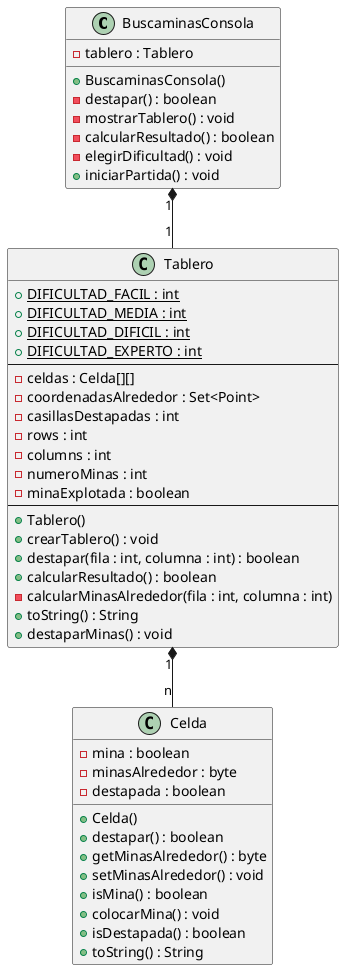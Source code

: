 @startuml
class BuscaminasConsola {
    -tablero : Tablero

    +BuscaminasConsola()
    -destapar() : boolean
    -mostrarTablero() : void
    -calcularResultado() : boolean
    -elegirDificultad() : void
    +iniciarPartida() : void
}

class Tablero {
    + {static} DIFICULTAD_FACIL : int
    + {static} DIFICULTAD_MEDIA : int
    + {static} DIFICULTAD_DIFICIL : int
    + {static} DIFICULTAD_EXPERTO : int
    ---
    -celdas : Celda[][]
    -coordenadasAlrededor : Set<Point>
    -casillasDestapadas : int
    -rows : int
    -columns : int
    -numeroMinas : int
    -minaExplotada : boolean
    ---
    +Tablero()
    +crearTablero() : void
    +destapar(fila : int, columna : int) : boolean
    +calcularResultado() : boolean
    -calcularMinasAlrededor(fila : int, columna : int)
    +toString() : String
    +destaparMinas() : void
}

class Celda {
    -mina : boolean
    -minasAlrededor : byte
    -destapada : boolean

    +Celda()
    +destapar() : boolean
    +getMinasAlrededor() : byte
    +setMinasAlrededor() : void
    +isMina() : boolean
    +colocarMina() : void
    +isDestapada() : boolean
    +toString() : String
}

Tablero "1" *-- "n" Celda
BuscaminasConsola "1" *-- "1" Tablero

@enduml